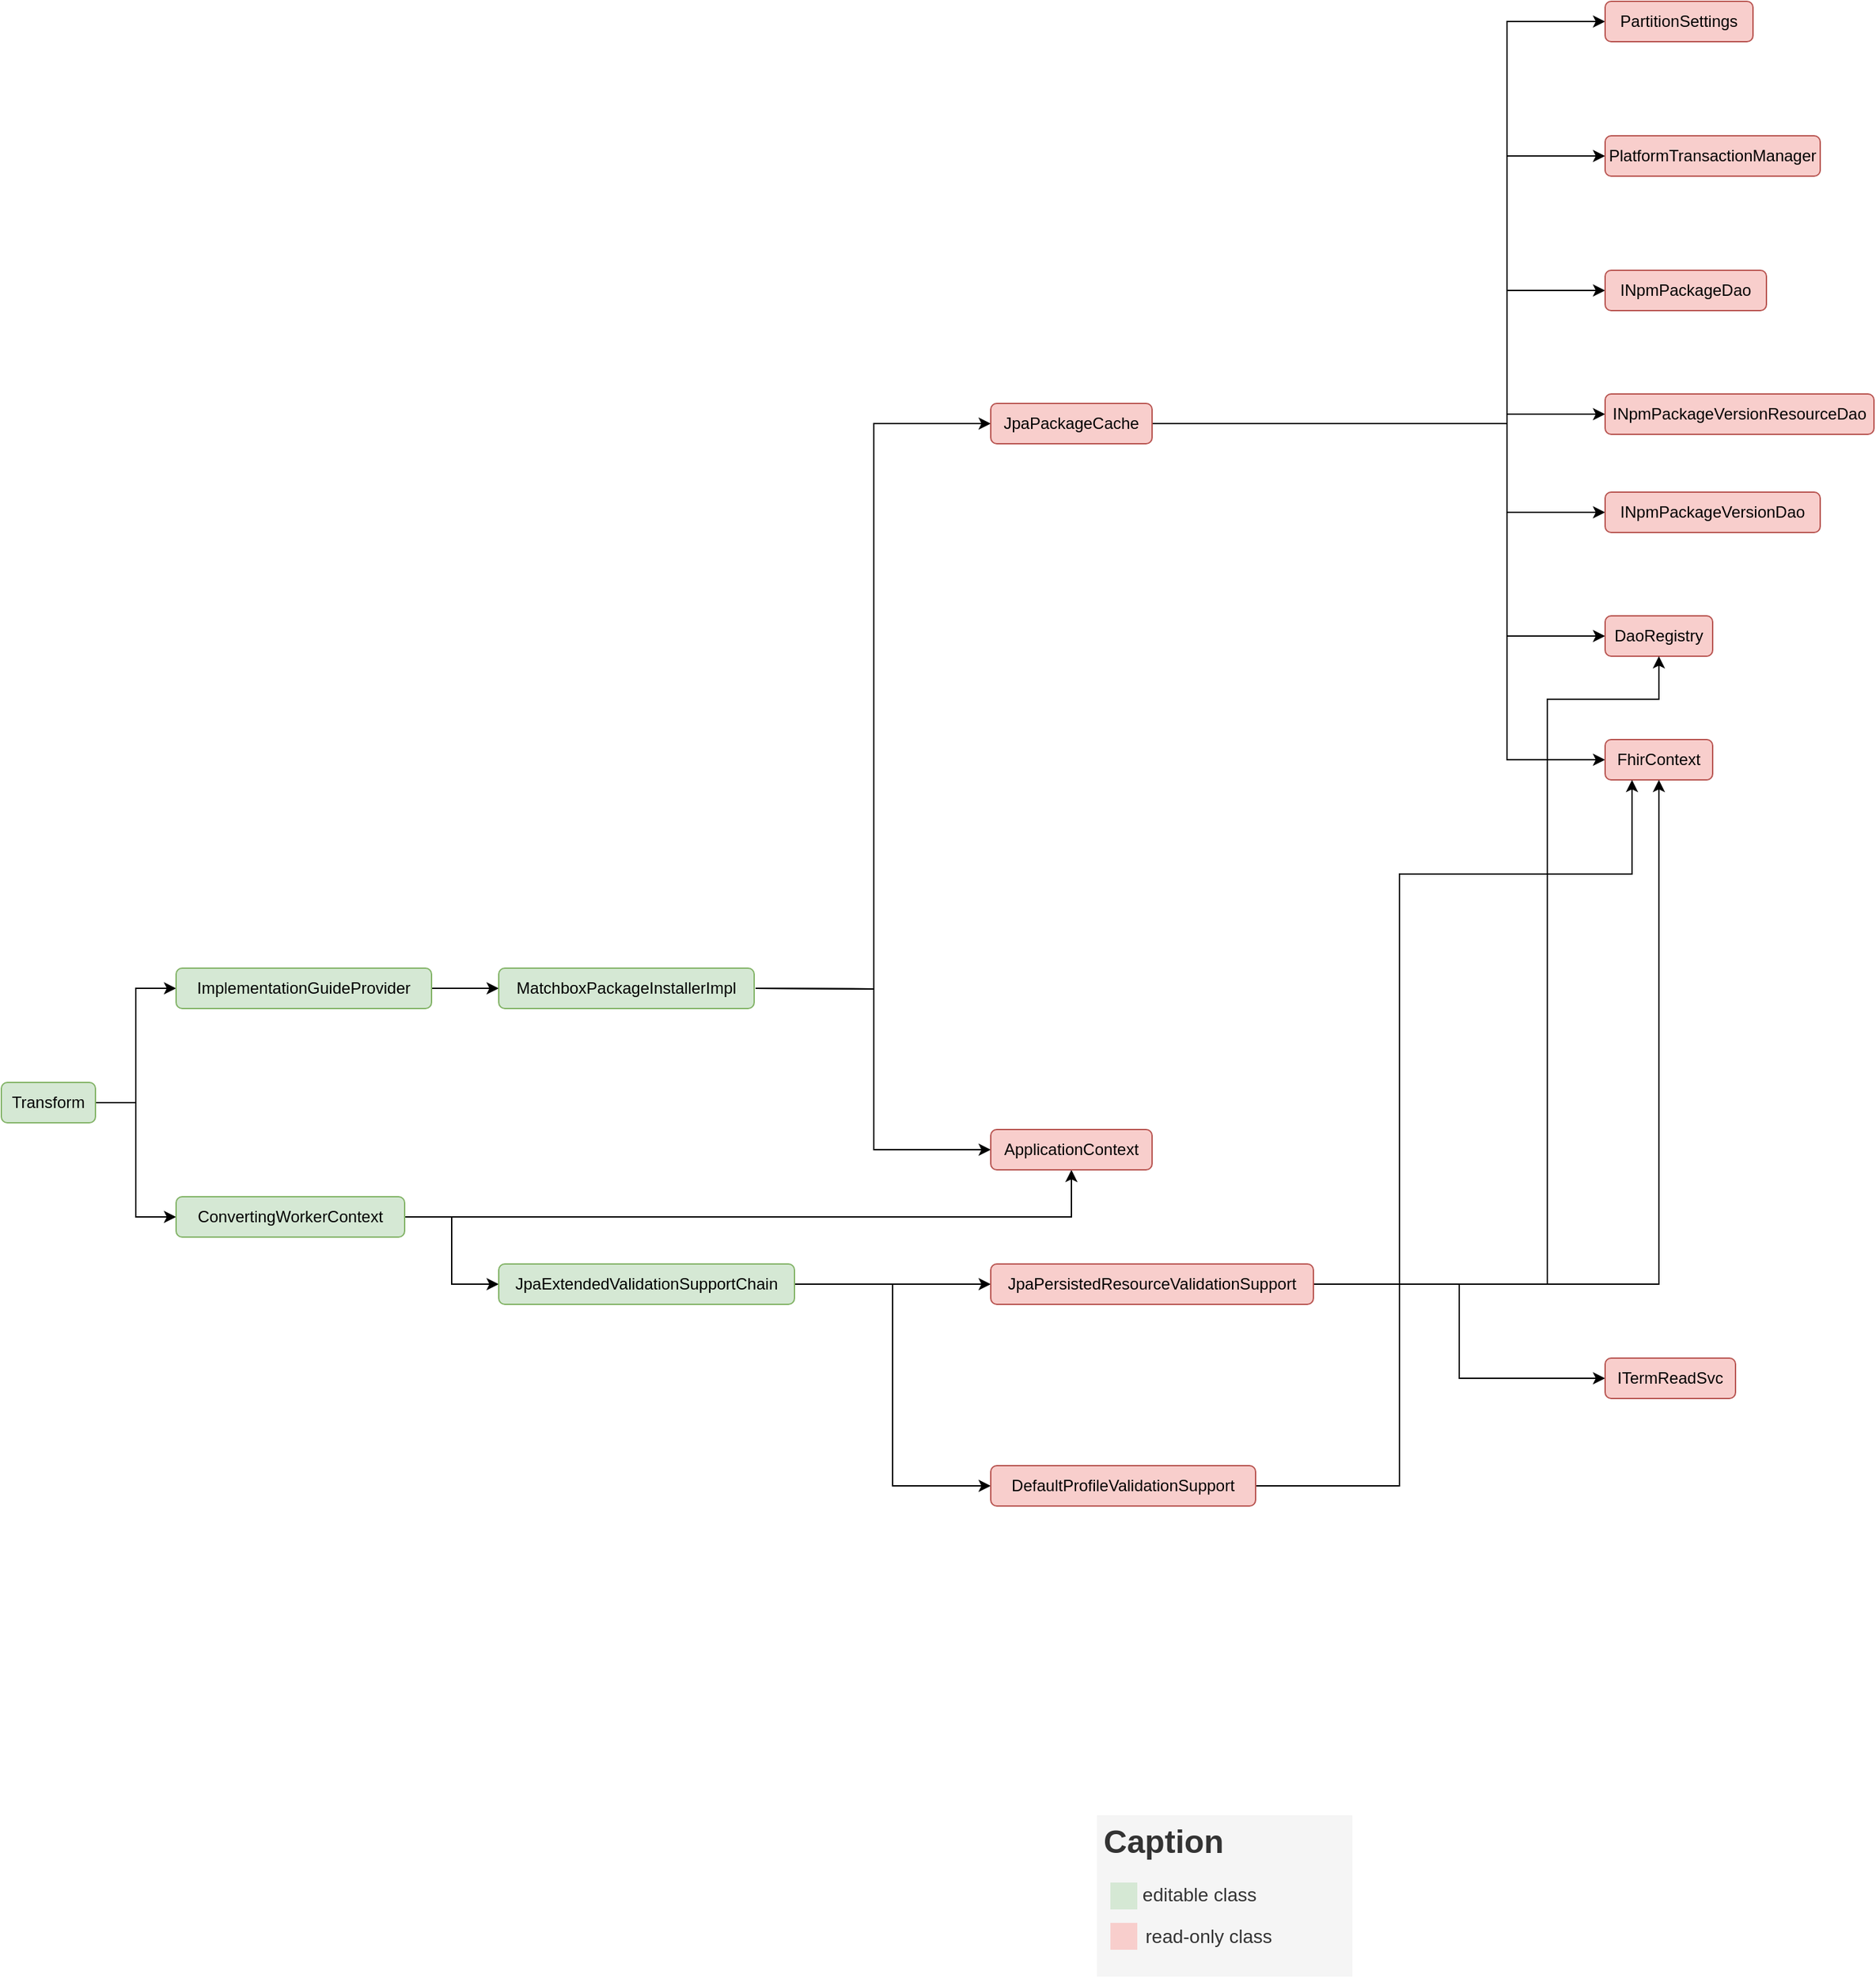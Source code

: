 <mxfile version="19.0.3" type="device"><diagram id="O35ljv8ZPyUY0JzdIaTJ" name="Page-1"><mxGraphModel dx="1237" dy="1930" grid="1" gridSize="10" guides="1" tooltips="1" connect="1" arrows="1" fold="1" page="1" pageScale="1" pageWidth="827" pageHeight="1169" math="0" shadow="0"><root><mxCell id="0"/><mxCell id="1" parent="0"/><mxCell id="AA8Ms-4TzXrgcEmvJfzw-4" style="edgeStyle=orthogonalEdgeStyle;rounded=0;orthogonalLoop=1;jettySize=auto;html=1;entryX=0;entryY=0.5;entryDx=0;entryDy=0;" parent="1" source="AA8Ms-4TzXrgcEmvJfzw-1" target="AA8Ms-4TzXrgcEmvJfzw-2" edge="1"><mxGeometry relative="1" as="geometry"/></mxCell><mxCell id="AA8Ms-4TzXrgcEmvJfzw-5" style="edgeStyle=orthogonalEdgeStyle;rounded=0;orthogonalLoop=1;jettySize=auto;html=1;entryX=0;entryY=0.5;entryDx=0;entryDy=0;" parent="1" source="AA8Ms-4TzXrgcEmvJfzw-1" target="AA8Ms-4TzXrgcEmvJfzw-3" edge="1"><mxGeometry relative="1" as="geometry"><Array as="points"><mxPoint x="130" y="420"/><mxPoint x="130" y="505"/></Array></mxGeometry></mxCell><mxCell id="AA8Ms-4TzXrgcEmvJfzw-1" value="Transform" style="rounded=1;whiteSpace=wrap;html=1;fillColor=#d5e8d4;strokeColor=#82b366;" parent="1" vertex="1"><mxGeometry x="30" y="405" width="70" height="30" as="geometry"/></mxCell><mxCell id="AA8Ms-4TzXrgcEmvJfzw-7" style="edgeStyle=orthogonalEdgeStyle;rounded=0;orthogonalLoop=1;jettySize=auto;html=1;entryX=0;entryY=0.5;entryDx=0;entryDy=0;" parent="1" source="AA8Ms-4TzXrgcEmvJfzw-2" target="AA8Ms-4TzXrgcEmvJfzw-6" edge="1"><mxGeometry relative="1" as="geometry"/></mxCell><mxCell id="AA8Ms-4TzXrgcEmvJfzw-2" value="ImplementationGuideProvider" style="rounded=1;whiteSpace=wrap;html=1;fillColor=#d5e8d4;strokeColor=#82b366;" parent="1" vertex="1"><mxGeometry x="160" y="320" width="190" height="30" as="geometry"/></mxCell><mxCell id="AA8Ms-4TzXrgcEmvJfzw-12" style="edgeStyle=orthogonalEdgeStyle;rounded=0;orthogonalLoop=1;jettySize=auto;html=1;entryX=0.5;entryY=1;entryDx=0;entryDy=0;" parent="1" source="AA8Ms-4TzXrgcEmvJfzw-3" target="AA8Ms-4TzXrgcEmvJfzw-9" edge="1"><mxGeometry relative="1" as="geometry"><Array as="points"><mxPoint x="826" y="505"/></Array></mxGeometry></mxCell><mxCell id="kv7aGcwEqwcBAZF0f8Mk-17" style="edgeStyle=orthogonalEdgeStyle;rounded=0;orthogonalLoop=1;jettySize=auto;html=1;entryX=0;entryY=0.5;entryDx=0;entryDy=0;" edge="1" parent="1" source="AA8Ms-4TzXrgcEmvJfzw-3" target="kv7aGcwEqwcBAZF0f8Mk-16"><mxGeometry relative="1" as="geometry"/></mxCell><mxCell id="AA8Ms-4TzXrgcEmvJfzw-3" value="ConvertingWorkerContext" style="rounded=1;whiteSpace=wrap;html=1;fillColor=#d5e8d4;strokeColor=#82b366;" parent="1" vertex="1"><mxGeometry x="160" y="490" width="170" height="30" as="geometry"/></mxCell><mxCell id="AA8Ms-4TzXrgcEmvJfzw-10" style="edgeStyle=orthogonalEdgeStyle;rounded=0;orthogonalLoop=1;jettySize=auto;html=1;entryX=0;entryY=0.5;entryDx=0;entryDy=0;" parent="1" target="AA8Ms-4TzXrgcEmvJfzw-8" edge="1"><mxGeometry relative="1" as="geometry"><mxPoint x="591" y="335" as="sourcePoint"/></mxGeometry></mxCell><mxCell id="AA8Ms-4TzXrgcEmvJfzw-11" style="edgeStyle=orthogonalEdgeStyle;rounded=0;orthogonalLoop=1;jettySize=auto;html=1;entryX=0;entryY=0.5;entryDx=0;entryDy=0;" parent="1" target="AA8Ms-4TzXrgcEmvJfzw-9" edge="1"><mxGeometry relative="1" as="geometry"><mxPoint x="591" y="335" as="sourcePoint"/></mxGeometry></mxCell><mxCell id="AA8Ms-4TzXrgcEmvJfzw-6" value="MatchboxPackageInstallerImpl" style="rounded=1;whiteSpace=wrap;html=1;fillColor=#d5e8d4;strokeColor=#82b366;" parent="1" vertex="1"><mxGeometry x="400" y="320" width="190" height="30" as="geometry"/></mxCell><mxCell id="kv7aGcwEqwcBAZF0f8Mk-9" style="edgeStyle=orthogonalEdgeStyle;rounded=0;orthogonalLoop=1;jettySize=auto;html=1;entryX=0;entryY=0.5;entryDx=0;entryDy=0;" edge="1" parent="1" source="AA8Ms-4TzXrgcEmvJfzw-8" target="kv7aGcwEqwcBAZF0f8Mk-7"><mxGeometry relative="1" as="geometry"><Array as="points"><mxPoint x="1150" y="-85"/><mxPoint x="1150" y="-384"/></Array></mxGeometry></mxCell><mxCell id="kv7aGcwEqwcBAZF0f8Mk-10" style="edgeStyle=orthogonalEdgeStyle;rounded=0;orthogonalLoop=1;jettySize=auto;html=1;entryX=0;entryY=0.5;entryDx=0;entryDy=0;" edge="1" parent="1" source="AA8Ms-4TzXrgcEmvJfzw-8" target="kv7aGcwEqwcBAZF0f8Mk-5"><mxGeometry relative="1" as="geometry"><Array as="points"><mxPoint x="1150" y="-85"/><mxPoint x="1150" y="165"/></Array></mxGeometry></mxCell><mxCell id="kv7aGcwEqwcBAZF0f8Mk-11" style="edgeStyle=orthogonalEdgeStyle;rounded=0;orthogonalLoop=1;jettySize=auto;html=1;entryX=0;entryY=0.5;entryDx=0;entryDy=0;" edge="1" parent="1" source="AA8Ms-4TzXrgcEmvJfzw-8" target="kv7aGcwEqwcBAZF0f8Mk-6"><mxGeometry relative="1" as="geometry"><Array as="points"><mxPoint x="1150" y="-85"/><mxPoint x="1150" y="-284"/></Array></mxGeometry></mxCell><mxCell id="kv7aGcwEqwcBAZF0f8Mk-12" style="edgeStyle=orthogonalEdgeStyle;rounded=0;orthogonalLoop=1;jettySize=auto;html=1;entryX=0;entryY=0.5;entryDx=0;entryDy=0;" edge="1" parent="1" source="AA8Ms-4TzXrgcEmvJfzw-8" target="kv7aGcwEqwcBAZF0f8Mk-4"><mxGeometry relative="1" as="geometry"><Array as="points"><mxPoint x="1150" y="-85"/><mxPoint x="1150" y="73"/></Array></mxGeometry></mxCell><mxCell id="kv7aGcwEqwcBAZF0f8Mk-13" style="edgeStyle=orthogonalEdgeStyle;rounded=0;orthogonalLoop=1;jettySize=auto;html=1;entryX=0;entryY=0.5;entryDx=0;entryDy=0;" edge="1" parent="1" source="AA8Ms-4TzXrgcEmvJfzw-8" target="kv7aGcwEqwcBAZF0f8Mk-3"><mxGeometry relative="1" as="geometry"><Array as="points"><mxPoint x="1150" y="-85"/><mxPoint x="1150" y="-92"/></Array></mxGeometry></mxCell><mxCell id="kv7aGcwEqwcBAZF0f8Mk-14" style="edgeStyle=orthogonalEdgeStyle;rounded=0;orthogonalLoop=1;jettySize=auto;html=1;entryX=0;entryY=0.5;entryDx=0;entryDy=0;" edge="1" parent="1" source="AA8Ms-4TzXrgcEmvJfzw-8" target="kv7aGcwEqwcBAZF0f8Mk-2"><mxGeometry relative="1" as="geometry"><Array as="points"><mxPoint x="1150" y="-85"/><mxPoint x="1150" y="-19"/></Array></mxGeometry></mxCell><mxCell id="kv7aGcwEqwcBAZF0f8Mk-15" style="edgeStyle=orthogonalEdgeStyle;rounded=0;orthogonalLoop=1;jettySize=auto;html=1;entryX=0;entryY=0.5;entryDx=0;entryDy=0;" edge="1" parent="1" source="AA8Ms-4TzXrgcEmvJfzw-8" target="kv7aGcwEqwcBAZF0f8Mk-1"><mxGeometry relative="1" as="geometry"><Array as="points"><mxPoint x="1150" y="-85"/><mxPoint x="1150" y="-184"/></Array></mxGeometry></mxCell><mxCell id="AA8Ms-4TzXrgcEmvJfzw-8" value="JpaPackageCache" style="rounded=1;whiteSpace=wrap;html=1;fillColor=#f8cecc;strokeColor=#b85450;" parent="1" vertex="1"><mxGeometry x="766" y="-100" width="120" height="30" as="geometry"/></mxCell><mxCell id="AA8Ms-4TzXrgcEmvJfzw-9" value="ApplicationContext" style="rounded=1;whiteSpace=wrap;html=1;fillColor=#f8cecc;strokeColor=#b85450;" parent="1" vertex="1"><mxGeometry x="766" y="440" width="120" height="30" as="geometry"/></mxCell><mxCell id="AA8Ms-4TzXrgcEmvJfzw-17" value="" style="group;" parent="1" vertex="1" connectable="0"><mxGeometry x="845" y="950" width="190" height="120" as="geometry"/></mxCell><mxCell id="AA8Ms-4TzXrgcEmvJfzw-13" value="&lt;h1&gt;Caption&lt;/h1&gt;&lt;p style=&quot;font-size: 14px;&quot;&gt;&lt;span style=&quot;font-size: 13px; white-space: pre;&quot;&gt;&#9;&lt;/span&gt;&lt;font style=&quot;font-size: 14px;&quot;&gt;editable class&lt;br&gt;&lt;/font&gt;&lt;/p&gt;&lt;p style=&quot;font-size: 14px;&quot;&gt;&lt;font style=&quot;font-size: 14px;&quot;&gt;&lt;span style=&quot;white-space: pre;&quot;&gt;&#9;&lt;/span&gt;read-only class&lt;/font&gt;&lt;br&gt;&lt;/p&gt;" style="text;html=1;strokeColor=none;fillColor=#f5f5f5;spacing=5;spacingTop=-20;whiteSpace=wrap;overflow=hidden;rounded=0;fontColor=#333333;" parent="AA8Ms-4TzXrgcEmvJfzw-17" vertex="1"><mxGeometry width="190" height="120" as="geometry"/></mxCell><mxCell id="AA8Ms-4TzXrgcEmvJfzw-15" value="" style="whiteSpace=wrap;html=1;aspect=fixed;strokeColor=none;fillColor=#d5e8d4;" parent="AA8Ms-4TzXrgcEmvJfzw-17" vertex="1"><mxGeometry x="10" y="50" width="20" height="20" as="geometry"/></mxCell><mxCell id="AA8Ms-4TzXrgcEmvJfzw-16" value="" style="whiteSpace=wrap;html=1;aspect=fixed;strokeColor=none;fillColor=#f8cecc;" parent="AA8Ms-4TzXrgcEmvJfzw-17" vertex="1"><mxGeometry x="10" y="80" width="20" height="20" as="geometry"/></mxCell><mxCell id="kv7aGcwEqwcBAZF0f8Mk-1" value="INpmPackageDao" style="rounded=1;whiteSpace=wrap;html=1;fillColor=#f8cecc;strokeColor=#b85450;" vertex="1" parent="1"><mxGeometry x="1223" y="-199" width="120" height="30" as="geometry"/></mxCell><mxCell id="kv7aGcwEqwcBAZF0f8Mk-2" value="INpmPackageVersionDao" style="rounded=1;whiteSpace=wrap;html=1;fillColor=#f8cecc;strokeColor=#b85450;direction=east;" vertex="1" parent="1"><mxGeometry x="1223" y="-34" width="160" height="30" as="geometry"/></mxCell><mxCell id="kv7aGcwEqwcBAZF0f8Mk-3" value="INpmPackageVersionResourceDao" style="rounded=1;whiteSpace=wrap;html=1;fillColor=#f8cecc;strokeColor=#b85450;" vertex="1" parent="1"><mxGeometry x="1223" y="-107" width="200" height="30" as="geometry"/></mxCell><mxCell id="kv7aGcwEqwcBAZF0f8Mk-4" value="DaoRegistry" style="rounded=1;whiteSpace=wrap;html=1;fillColor=#f8cecc;strokeColor=#b85450;" vertex="1" parent="1"><mxGeometry x="1223" y="58" width="80" height="30" as="geometry"/></mxCell><mxCell id="kv7aGcwEqwcBAZF0f8Mk-5" value="FhirContext" style="rounded=1;whiteSpace=wrap;html=1;fillColor=#f8cecc;strokeColor=#b85450;direction=east;" vertex="1" parent="1"><mxGeometry x="1223" y="150" width="80" height="30" as="geometry"/></mxCell><mxCell id="kv7aGcwEqwcBAZF0f8Mk-6" value="PlatformTransactionManager" style="rounded=1;whiteSpace=wrap;html=1;fillColor=#f8cecc;strokeColor=#b85450;" vertex="1" parent="1"><mxGeometry x="1223" y="-299" width="160" height="30" as="geometry"/></mxCell><mxCell id="kv7aGcwEqwcBAZF0f8Mk-7" value="PartitionSettings" style="rounded=1;whiteSpace=wrap;html=1;fillColor=#f8cecc;strokeColor=#b85450;" vertex="1" parent="1"><mxGeometry x="1223" y="-399" width="110" height="30" as="geometry"/></mxCell><mxCell id="kv7aGcwEqwcBAZF0f8Mk-20" style="edgeStyle=orthogonalEdgeStyle;rounded=0;orthogonalLoop=1;jettySize=auto;html=1;entryX=0;entryY=0.5;entryDx=0;entryDy=0;" edge="1" parent="1" source="kv7aGcwEqwcBAZF0f8Mk-16" target="kv7aGcwEqwcBAZF0f8Mk-19"><mxGeometry relative="1" as="geometry"/></mxCell><mxCell id="kv7aGcwEqwcBAZF0f8Mk-27" style="edgeStyle=orthogonalEdgeStyle;rounded=0;orthogonalLoop=1;jettySize=auto;html=1;entryX=0;entryY=0.5;entryDx=0;entryDy=0;" edge="1" parent="1" source="kv7aGcwEqwcBAZF0f8Mk-16" target="kv7aGcwEqwcBAZF0f8Mk-26"><mxGeometry relative="1" as="geometry"/></mxCell><mxCell id="kv7aGcwEqwcBAZF0f8Mk-16" value="JpaExtendedValidationSupportChain" style="rounded=1;whiteSpace=wrap;html=1;fillColor=#d5e8d4;strokeColor=#82b366;" vertex="1" parent="1"><mxGeometry x="400" y="540" width="220" height="30" as="geometry"/></mxCell><mxCell id="kv7aGcwEqwcBAZF0f8Mk-22" style="edgeStyle=orthogonalEdgeStyle;rounded=0;orthogonalLoop=1;jettySize=auto;html=1;entryX=0.5;entryY=1;entryDx=0;entryDy=0;" edge="1" parent="1" source="kv7aGcwEqwcBAZF0f8Mk-19" target="kv7aGcwEqwcBAZF0f8Mk-5"><mxGeometry relative="1" as="geometry"/></mxCell><mxCell id="kv7aGcwEqwcBAZF0f8Mk-23" style="edgeStyle=orthogonalEdgeStyle;rounded=0;orthogonalLoop=1;jettySize=auto;html=1;entryX=0.5;entryY=1;entryDx=0;entryDy=0;" edge="1" parent="1" source="kv7aGcwEqwcBAZF0f8Mk-19" target="kv7aGcwEqwcBAZF0f8Mk-4"><mxGeometry relative="1" as="geometry"><mxPoint x="1190" y="120" as="targetPoint"/><Array as="points"><mxPoint x="1180" y="555"/><mxPoint x="1180" y="120"/><mxPoint x="1263" y="120"/></Array></mxGeometry></mxCell><mxCell id="kv7aGcwEqwcBAZF0f8Mk-25" style="edgeStyle=orthogonalEdgeStyle;rounded=0;orthogonalLoop=1;jettySize=auto;html=1;entryX=0;entryY=0.5;entryDx=0;entryDy=0;" edge="1" parent="1" source="kv7aGcwEqwcBAZF0f8Mk-19" target="kv7aGcwEqwcBAZF0f8Mk-24"><mxGeometry relative="1" as="geometry"/></mxCell><mxCell id="kv7aGcwEqwcBAZF0f8Mk-19" value="JpaPersistedResourceValidationSupport" style="rounded=1;whiteSpace=wrap;html=1;fillColor=#f8cecc;strokeColor=#b85450;" vertex="1" parent="1"><mxGeometry x="766" y="540" width="240" height="30" as="geometry"/></mxCell><mxCell id="kv7aGcwEqwcBAZF0f8Mk-24" value="ITermReadSvc" style="rounded=1;whiteSpace=wrap;html=1;fillColor=#f8cecc;strokeColor=#b85450;" vertex="1" parent="1"><mxGeometry x="1223" y="610" width="97" height="30" as="geometry"/></mxCell><mxCell id="kv7aGcwEqwcBAZF0f8Mk-28" style="edgeStyle=orthogonalEdgeStyle;rounded=0;orthogonalLoop=1;jettySize=auto;html=1;entryX=0.25;entryY=1;entryDx=0;entryDy=0;" edge="1" parent="1" source="kv7aGcwEqwcBAZF0f8Mk-26" target="kv7aGcwEqwcBAZF0f8Mk-5"><mxGeometry relative="1" as="geometry"><Array as="points"><mxPoint x="1070" y="705"/><mxPoint x="1070" y="250"/><mxPoint x="1243" y="250"/></Array></mxGeometry></mxCell><mxCell id="kv7aGcwEqwcBAZF0f8Mk-26" value="DefaultProfileValidationSupport" style="rounded=1;whiteSpace=wrap;html=1;fillColor=#f8cecc;strokeColor=#b85450;" vertex="1" parent="1"><mxGeometry x="766" y="690" width="197" height="30" as="geometry"/></mxCell></root></mxGraphModel></diagram></mxfile>